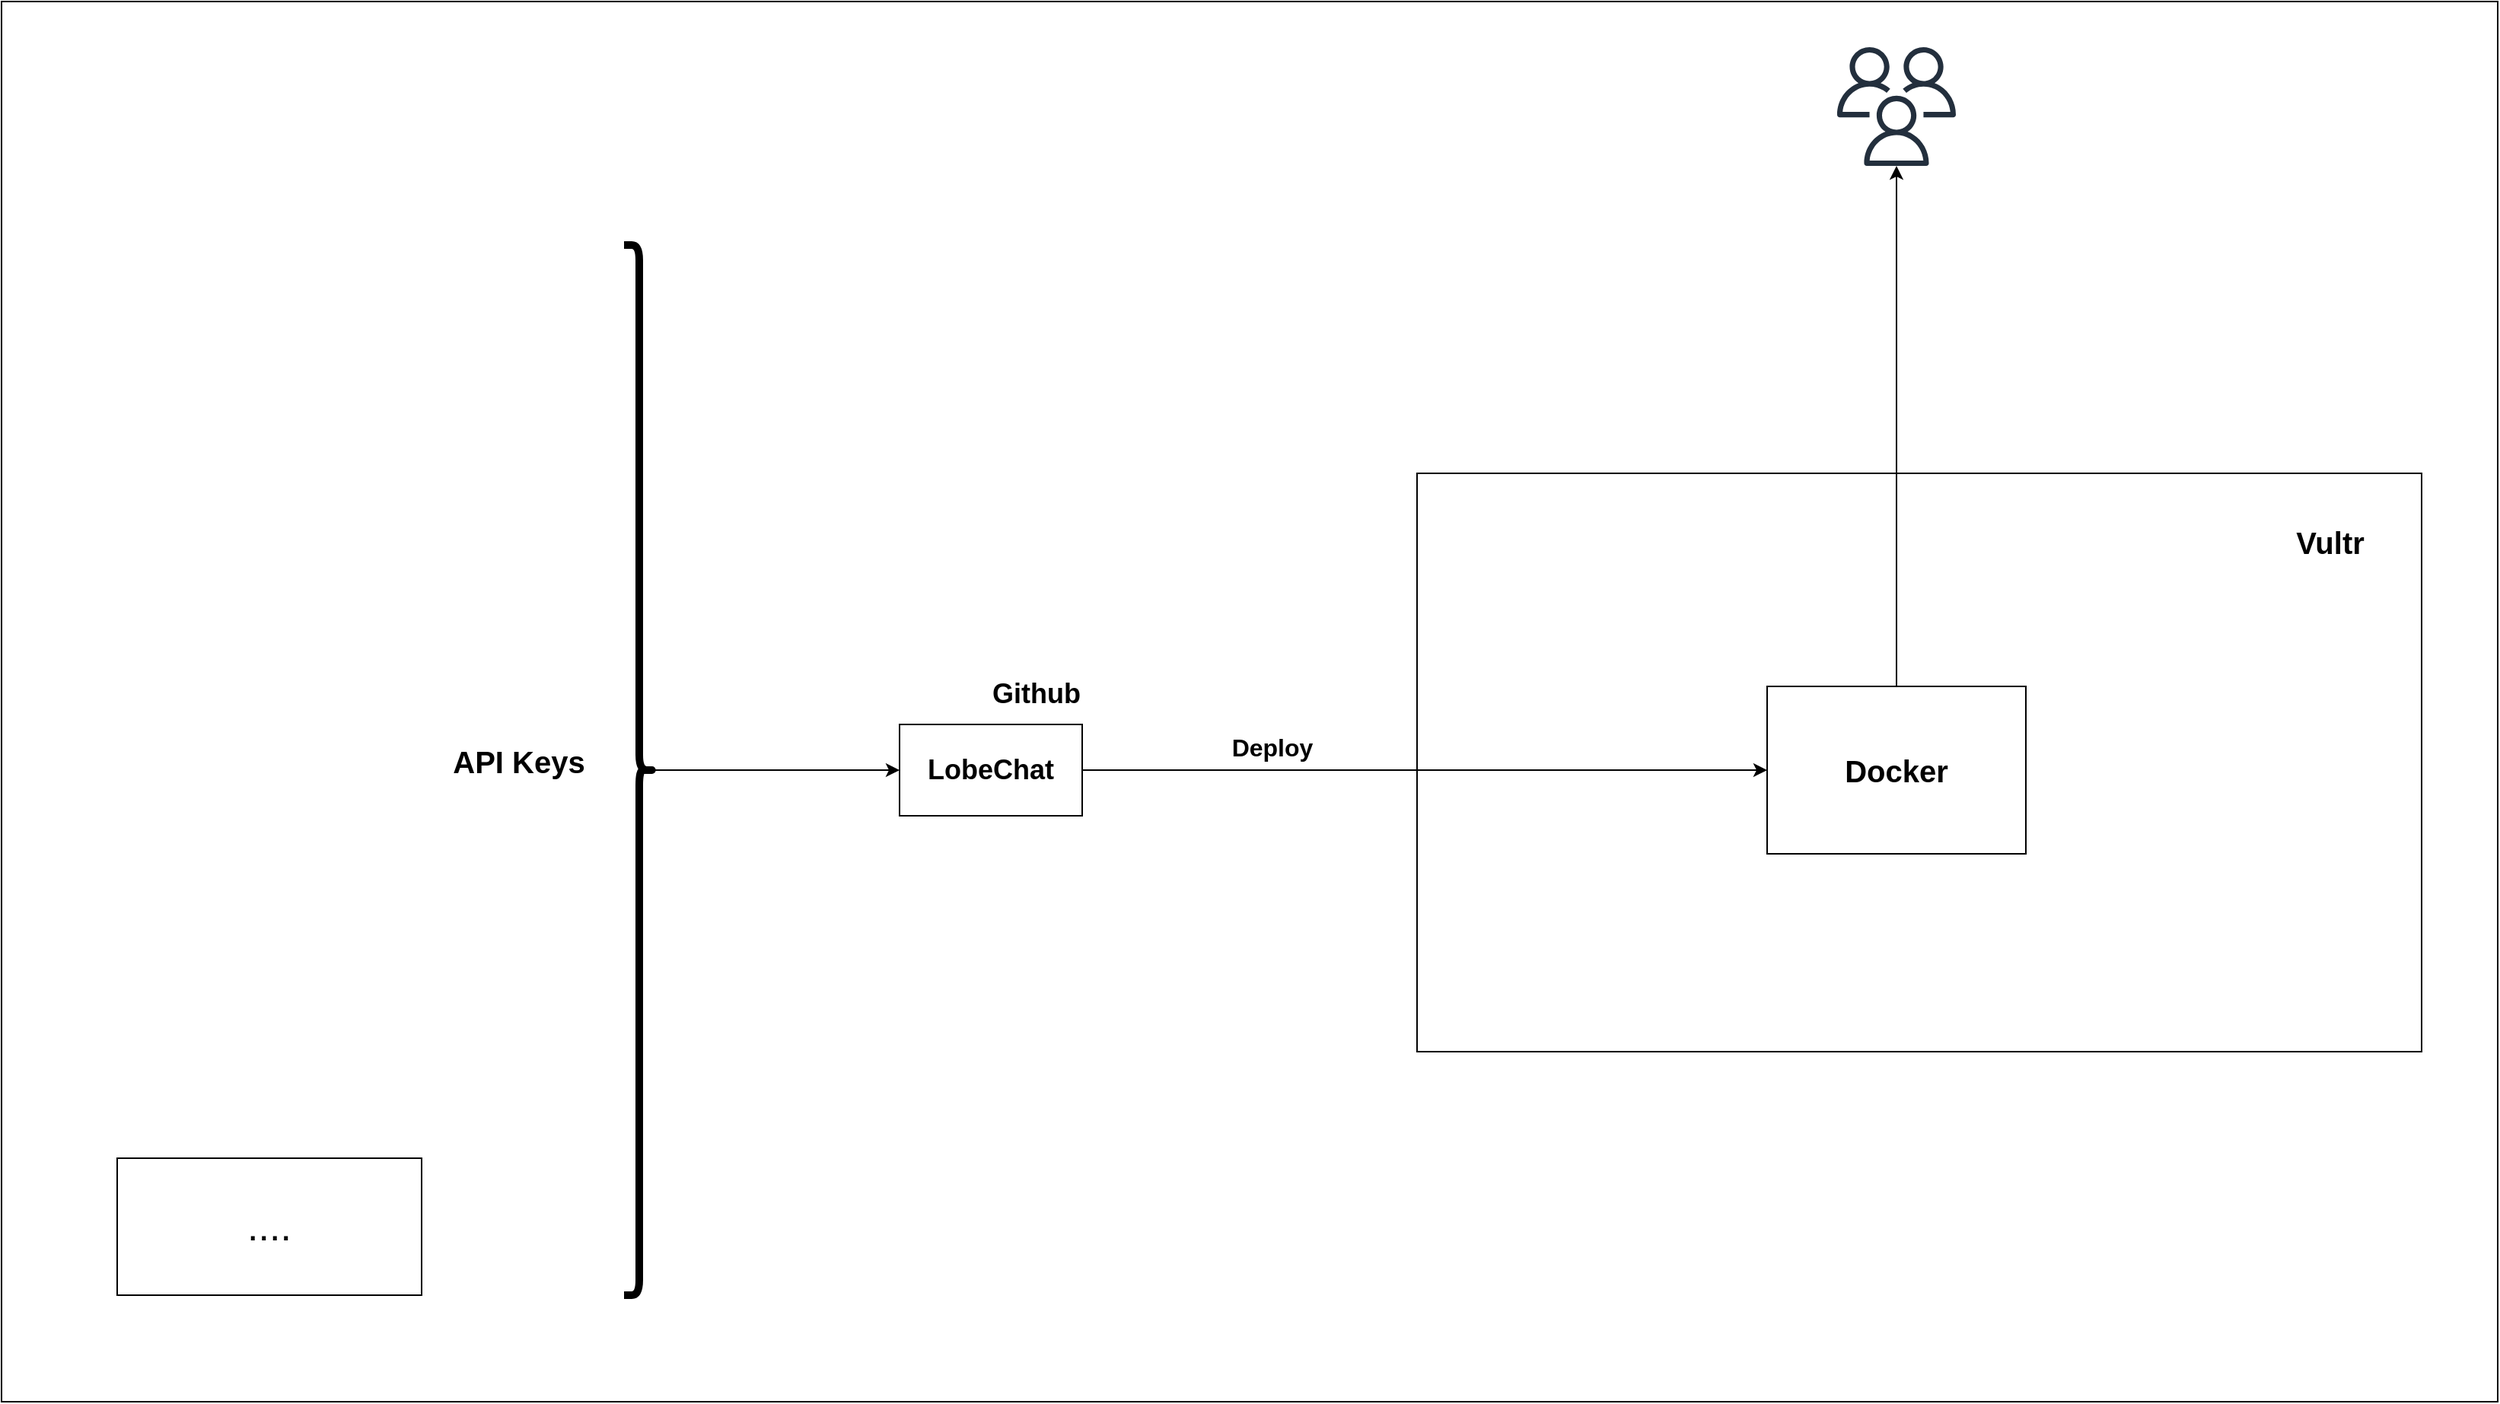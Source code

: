 <mxfile version="22.1.21" type="github">
  <diagram name="Page-1" id="HiKN9NlP_0fJZptyyh3U">
    <mxGraphModel dx="2537" dy="2018" grid="1" gridSize="10" guides="1" tooltips="1" connect="1" arrows="1" fold="1" page="1" pageScale="1" pageWidth="850" pageHeight="1100" math="0" shadow="0">
      <root>
        <mxCell id="0" />
        <mxCell id="1" parent="0" />
        <mxCell id="34_nBhXDfNt7atw4xFl9-28" value="" style="rounded=0;whiteSpace=wrap;html=1;" vertex="1" parent="1">
          <mxGeometry x="-440" y="-40" width="1640" height="920" as="geometry" />
        </mxCell>
        <mxCell id="34_nBhXDfNt7atw4xFl9-1" value="" style="shape=image;verticalLabelPosition=bottom;labelBackgroundColor=default;verticalAlign=top;aspect=fixed;imageAspect=0;image=https://thehealthcaretechnologyreport.com/wp-content/uploads/2023/03/ChatGPT.jpeg;" vertex="1" parent="1">
          <mxGeometry x="-364" y="120" width="195.55" height="110" as="geometry" />
        </mxCell>
        <mxCell id="34_nBhXDfNt7atw4xFl9-2" value="" style="shape=image;verticalLabelPosition=bottom;labelBackgroundColor=default;verticalAlign=top;aspect=fixed;imageAspect=0;image=https://storage.googleapis.com/gweb-uniblog-publish-prod/images/Gemini_SS.width-1300.jpg;" vertex="1" parent="1">
          <mxGeometry x="-364" y="240" width="195.55" height="110" as="geometry" />
        </mxCell>
        <mxCell id="34_nBhXDfNt7atw4xFl9-3" value="" style="shape=image;verticalLabelPosition=bottom;labelBackgroundColor=default;verticalAlign=top;aspect=fixed;imageAspect=0;image=https://claude.ai/images/claude_ogimage.png;" vertex="1" parent="1">
          <mxGeometry x="-361.8" y="360" width="195.59" height="110" as="geometry" />
        </mxCell>
        <mxCell id="34_nBhXDfNt7atw4xFl9-4" value="" style="shape=image;verticalLabelPosition=bottom;labelBackgroundColor=default;verticalAlign=top;aspect=fixed;imageAspect=0;image=https://wow.groq.com/wp-content/uploads/2023/03/og-image-groq.jpg;" vertex="1" parent="1">
          <mxGeometry x="-364" y="480" width="200" height="105" as="geometry" />
        </mxCell>
        <mxCell id="34_nBhXDfNt7atw4xFl9-9" value="" style="shape=image;verticalLabelPosition=bottom;labelBackgroundColor=default;verticalAlign=top;aspect=fixed;imageAspect=0;image=https://miro.medium.com/v2/resize:fit:1400/1*AofdeQ5957OQ54HVQBfAfg.jpeg;" vertex="1" parent="1">
          <mxGeometry x="-364.01" y="600" width="195.56" height="110" as="geometry" />
        </mxCell>
        <mxCell id="34_nBhXDfNt7atw4xFl9-10" value="&lt;font style=&quot;font-size: 26px;&quot;&gt;....&lt;/font&gt;" style="rounded=0;whiteSpace=wrap;html=1;" vertex="1" parent="1">
          <mxGeometry x="-364.01" y="720" width="200.01" height="90" as="geometry" />
        </mxCell>
        <mxCell id="34_nBhXDfNt7atw4xFl9-25" style="edgeStyle=orthogonalEdgeStyle;rounded=0;orthogonalLoop=1;jettySize=auto;html=1;entryX=0;entryY=0.5;entryDx=0;entryDy=0;" edge="1" parent="1" source="34_nBhXDfNt7atw4xFl9-11" target="34_nBhXDfNt7atw4xFl9-22">
          <mxGeometry relative="1" as="geometry" />
        </mxCell>
        <mxCell id="34_nBhXDfNt7atw4xFl9-11" value="" style="shape=curlyBracket;whiteSpace=wrap;html=1;rounded=1;flipH=1;labelPosition=right;verticalLabelPosition=middle;align=left;verticalAlign=middle;strokeWidth=5;" vertex="1" parent="1">
          <mxGeometry x="-31" y="120" width="20" height="690" as="geometry" />
        </mxCell>
        <mxCell id="34_nBhXDfNt7atw4xFl9-12" value="&lt;font style=&quot;font-size: 20px;&quot;&gt;&lt;b&gt;API Keys&lt;/b&gt;&lt;/font&gt;" style="text;html=1;strokeColor=none;fillColor=none;align=center;verticalAlign=middle;whiteSpace=wrap;rounded=0;" vertex="1" parent="1">
          <mxGeometry x="-150" y="444" width="100" height="30" as="geometry" />
        </mxCell>
        <mxCell id="34_nBhXDfNt7atw4xFl9-13" value="" style="rounded=0;whiteSpace=wrap;html=1;" vertex="1" parent="1">
          <mxGeometry x="490" y="270" width="660" height="380" as="geometry" />
        </mxCell>
        <mxCell id="34_nBhXDfNt7atw4xFl9-14" value="&lt;font style=&quot;font-size: 20px;&quot;&gt;&lt;b&gt;Vultr&lt;/b&gt;&lt;/font&gt;" style="text;html=1;strokeColor=none;fillColor=none;align=center;verticalAlign=middle;whiteSpace=wrap;rounded=0;" vertex="1" parent="1">
          <mxGeometry x="1060" y="300" width="60" height="30" as="geometry" />
        </mxCell>
        <mxCell id="34_nBhXDfNt7atw4xFl9-15" value="&lt;font style=&quot;font-size: 20px;&quot;&gt;&lt;b&gt;Docker&lt;/b&gt;&lt;/font&gt;" style="rounded=0;whiteSpace=wrap;html=1;" vertex="1" parent="1">
          <mxGeometry x="720" y="410" width="170" height="110" as="geometry" />
        </mxCell>
        <mxCell id="34_nBhXDfNt7atw4xFl9-17" value="&lt;font style=&quot;font-size: 16px;&quot;&gt;&lt;b&gt;Deploy&lt;/b&gt;&lt;/font&gt;" style="text;html=1;strokeColor=none;fillColor=none;align=center;verticalAlign=middle;whiteSpace=wrap;rounded=0;" vertex="1" parent="1">
          <mxGeometry x="365" y="435" width="60" height="30" as="geometry" />
        </mxCell>
        <mxCell id="34_nBhXDfNt7atw4xFl9-18" value="" style="sketch=0;outlineConnect=0;fontColor=#232F3E;gradientColor=none;fillColor=#232F3D;strokeColor=none;dashed=0;verticalLabelPosition=bottom;verticalAlign=top;align=center;html=1;fontSize=12;fontStyle=0;aspect=fixed;pointerEvents=1;shape=mxgraph.aws4.users;" vertex="1" parent="1">
          <mxGeometry x="766" y="-10" width="78" height="78" as="geometry" />
        </mxCell>
        <mxCell id="34_nBhXDfNt7atw4xFl9-19" value="" style="endArrow=classic;html=1;rounded=0;exitX=0.5;exitY=0;exitDx=0;exitDy=0;" edge="1" parent="1" source="34_nBhXDfNt7atw4xFl9-15" target="34_nBhXDfNt7atw4xFl9-18">
          <mxGeometry width="50" height="50" relative="1" as="geometry">
            <mxPoint x="430" y="390" as="sourcePoint" />
            <mxPoint x="480" y="340" as="targetPoint" />
          </mxGeometry>
        </mxCell>
        <mxCell id="34_nBhXDfNt7atw4xFl9-21" value="&lt;font style=&quot;font-size: 18px;&quot;&gt;&lt;b&gt;Github&lt;/b&gt;&lt;/font&gt;" style="text;html=1;strokeColor=none;fillColor=none;align=center;verticalAlign=middle;whiteSpace=wrap;rounded=0;" vertex="1" parent="1">
          <mxGeometry x="210" y="400" width="60" height="30" as="geometry" />
        </mxCell>
        <mxCell id="34_nBhXDfNt7atw4xFl9-26" style="edgeStyle=orthogonalEdgeStyle;rounded=0;orthogonalLoop=1;jettySize=auto;html=1;" edge="1" parent="1" source="34_nBhXDfNt7atw4xFl9-22" target="34_nBhXDfNt7atw4xFl9-15">
          <mxGeometry relative="1" as="geometry" />
        </mxCell>
        <mxCell id="34_nBhXDfNt7atw4xFl9-22" value="&lt;b&gt;&lt;font style=&quot;font-size: 18px;&quot;&gt;LobeChat&lt;/font&gt;&lt;/b&gt;" style="rounded=0;whiteSpace=wrap;html=1;" vertex="1" parent="1">
          <mxGeometry x="150" y="435" width="120" height="60" as="geometry" />
        </mxCell>
      </root>
    </mxGraphModel>
  </diagram>
</mxfile>
